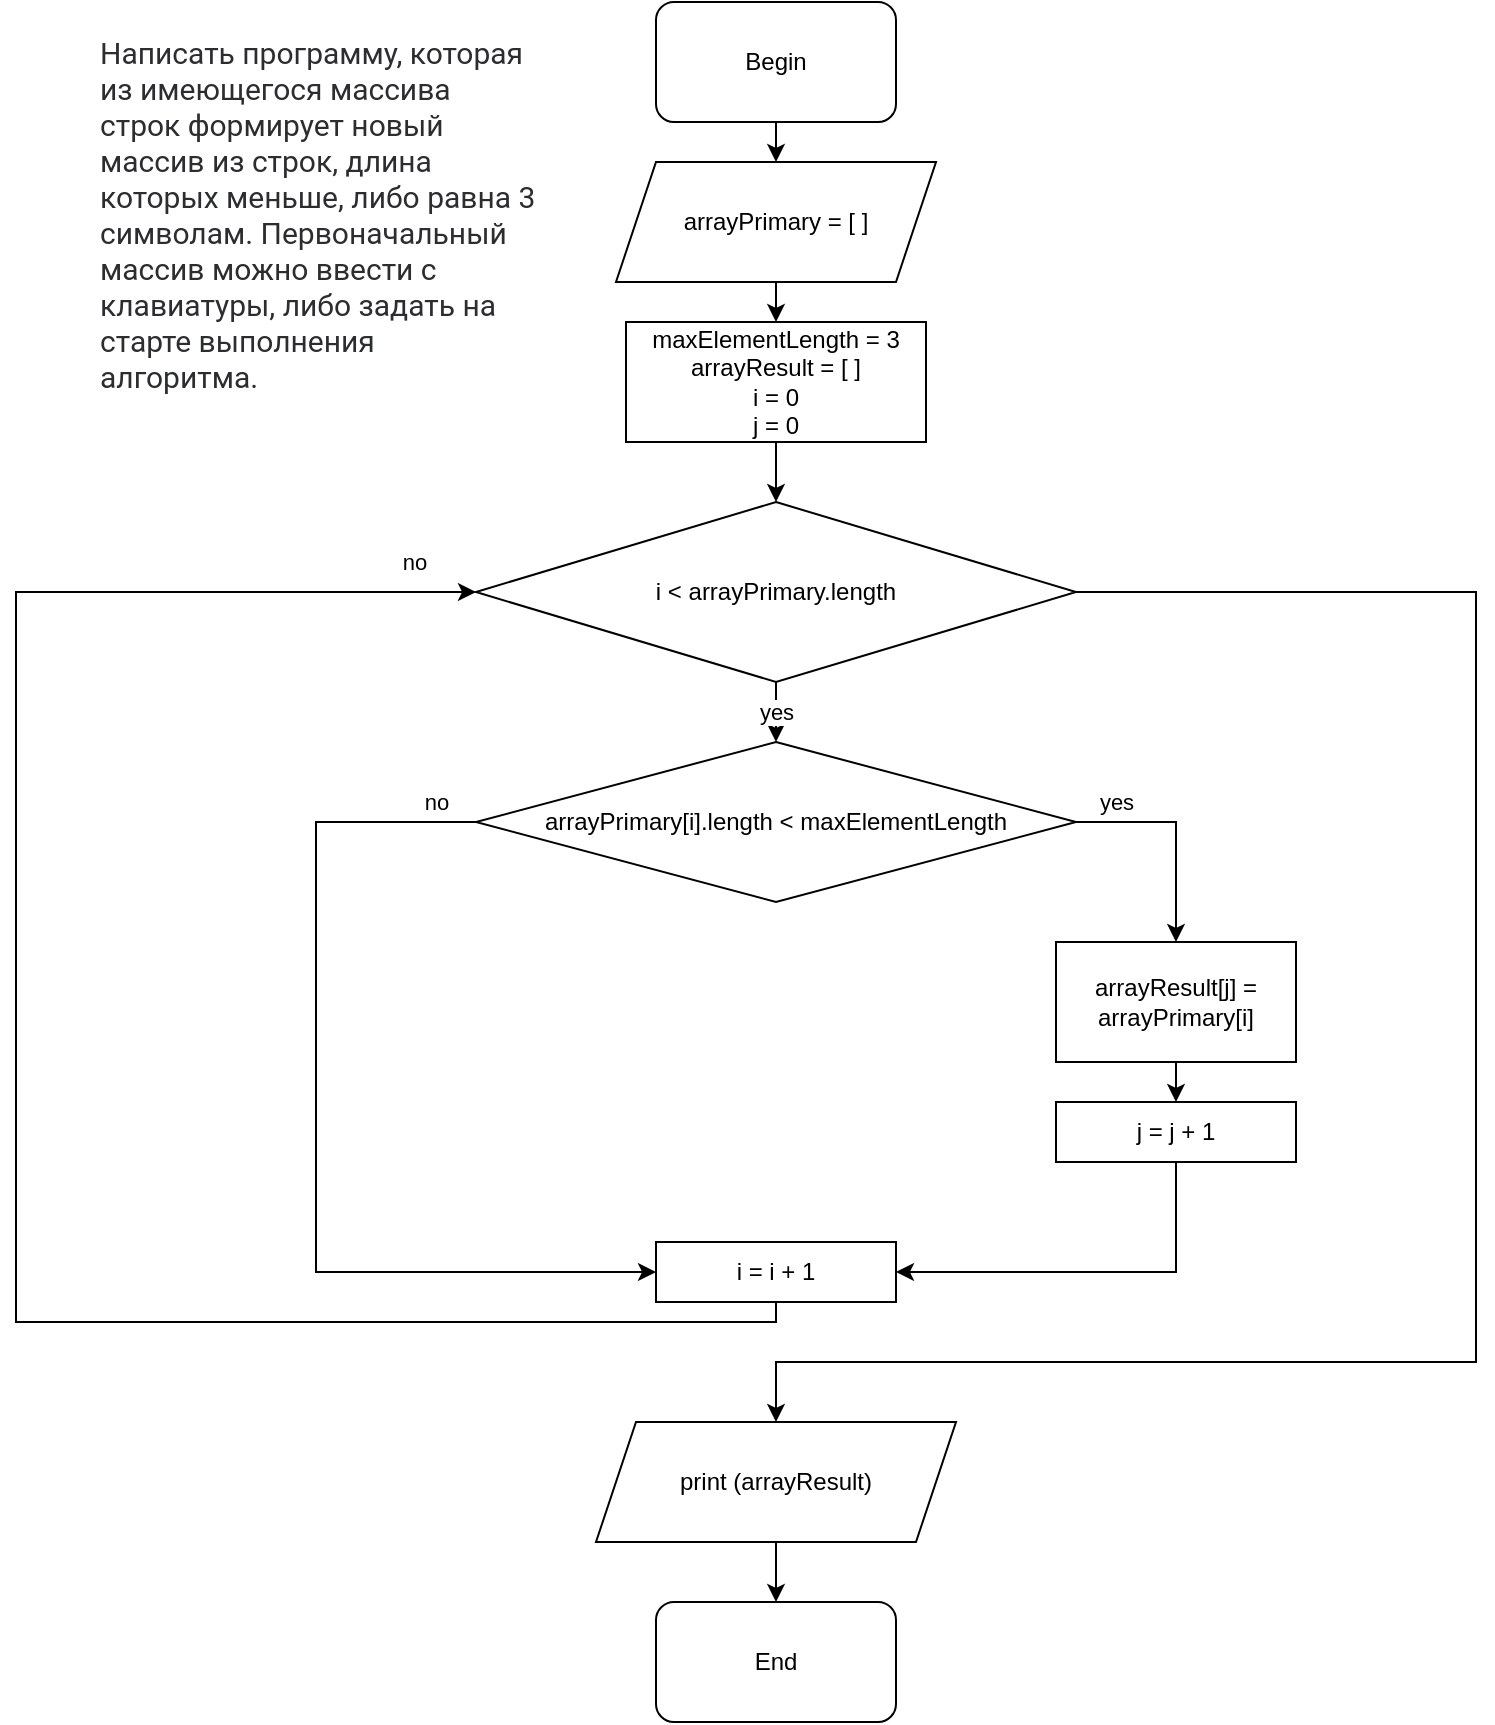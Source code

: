 <mxfile version="21.2.1" type="device">
  <diagram name="Страница 1" id="wksGUV0U9TxV-VZ260hb">
    <mxGraphModel dx="1036" dy="614" grid="1" gridSize="10" guides="1" tooltips="1" connect="1" arrows="1" fold="1" page="1" pageScale="1" pageWidth="827" pageHeight="1169" math="0" shadow="0">
      <root>
        <mxCell id="0" />
        <mxCell id="1" parent="0" />
        <mxCell id="A7gjERh3BDubyiVtvdxW-8" value="&lt;span style=&quot;color: rgb(44, 45, 48); font-family: Roboto, &amp;quot;San Francisco&amp;quot;, &amp;quot;Helvetica Neue&amp;quot;, Helvetica, Arial; font-size: 15px; font-style: normal; font-variant-ligatures: normal; font-variant-caps: normal; font-weight: 400; letter-spacing: normal; orphans: 2; text-align: start; text-indent: 0px; text-transform: none; widows: 2; word-spacing: 0px; -webkit-text-stroke-width: 0px; background-color: rgb(255, 255, 255); text-decoration-thickness: initial; text-decoration-style: initial; text-decoration-color: initial; float: none; display: inline !important;&quot;&gt;Написать программу, которая из имеющегося массива строк формирует новый массив из строк, длина которых меньше, либо равна 3 символам. Первоначальный массив можно ввести с клавиатуры, либо задать на старте выполнения алгоритма.&amp;nbsp;&lt;/span&gt;" style="text;whiteSpace=wrap;html=1;" vertex="1" parent="1">
          <mxGeometry x="60" y="50" width="220" height="180" as="geometry" />
        </mxCell>
        <mxCell id="A7gjERh3BDubyiVtvdxW-19" style="edgeStyle=orthogonalEdgeStyle;rounded=0;orthogonalLoop=1;jettySize=auto;html=1;exitX=0.5;exitY=1;exitDx=0;exitDy=0;entryX=0.5;entryY=0;entryDx=0;entryDy=0;" edge="1" parent="1" source="A7gjERh3BDubyiVtvdxW-20" target="A7gjERh3BDubyiVtvdxW-22">
          <mxGeometry relative="1" as="geometry" />
        </mxCell>
        <mxCell id="A7gjERh3BDubyiVtvdxW-20" value="Begin" style="rounded=1;whiteSpace=wrap;html=1;" vertex="1" parent="1">
          <mxGeometry x="340" y="40" width="120" height="60" as="geometry" />
        </mxCell>
        <mxCell id="A7gjERh3BDubyiVtvdxW-21" style="edgeStyle=orthogonalEdgeStyle;rounded=0;orthogonalLoop=1;jettySize=auto;html=1;exitX=0.5;exitY=1;exitDx=0;exitDy=0;entryX=0.5;entryY=0;entryDx=0;entryDy=0;" edge="1" parent="1" source="A7gjERh3BDubyiVtvdxW-22" target="A7gjERh3BDubyiVtvdxW-24">
          <mxGeometry relative="1" as="geometry" />
        </mxCell>
        <mxCell id="A7gjERh3BDubyiVtvdxW-22" value="arrayPrimary = [ ]" style="shape=parallelogram;perimeter=parallelogramPerimeter;whiteSpace=wrap;html=1;fixedSize=1;" vertex="1" parent="1">
          <mxGeometry x="320" y="120" width="160" height="60" as="geometry" />
        </mxCell>
        <mxCell id="A7gjERh3BDubyiVtvdxW-23" style="edgeStyle=orthogonalEdgeStyle;rounded=0;orthogonalLoop=1;jettySize=auto;html=1;exitX=0.5;exitY=1;exitDx=0;exitDy=0;entryX=0.5;entryY=0;entryDx=0;entryDy=0;" edge="1" parent="1" source="A7gjERh3BDubyiVtvdxW-24" target="A7gjERh3BDubyiVtvdxW-27">
          <mxGeometry relative="1" as="geometry" />
        </mxCell>
        <mxCell id="A7gjERh3BDubyiVtvdxW-24" value="maxElementLength = 3&lt;br&gt;arrayResult = [ ]&lt;br&gt;i = 0&lt;br&gt;j = 0" style="rounded=0;whiteSpace=wrap;html=1;" vertex="1" parent="1">
          <mxGeometry x="325" y="200" width="150" height="60" as="geometry" />
        </mxCell>
        <mxCell id="A7gjERh3BDubyiVtvdxW-25" value="yes" style="edgeStyle=orthogonalEdgeStyle;rounded=0;orthogonalLoop=1;jettySize=auto;html=1;exitX=0.5;exitY=1;exitDx=0;exitDy=0;entryX=0.5;entryY=0;entryDx=0;entryDy=0;" edge="1" parent="1" source="A7gjERh3BDubyiVtvdxW-27" target="A7gjERh3BDubyiVtvdxW-30">
          <mxGeometry relative="1" as="geometry" />
        </mxCell>
        <mxCell id="A7gjERh3BDubyiVtvdxW-26" style="edgeStyle=orthogonalEdgeStyle;rounded=0;orthogonalLoop=1;jettySize=auto;html=1;exitX=1;exitY=0.5;exitDx=0;exitDy=0;entryX=0.5;entryY=0;entryDx=0;entryDy=0;" edge="1" parent="1" source="A7gjERh3BDubyiVtvdxW-27" target="A7gjERh3BDubyiVtvdxW-35">
          <mxGeometry relative="1" as="geometry">
            <Array as="points">
              <mxPoint x="750" y="335" />
              <mxPoint x="750" y="720" />
              <mxPoint x="400" y="720" />
            </Array>
            <mxPoint x="400" y="670" as="targetPoint" />
          </mxGeometry>
        </mxCell>
        <mxCell id="A7gjERh3BDubyiVtvdxW-27" value="i &amp;lt; arrayPrimary.length" style="rhombus;whiteSpace=wrap;html=1;" vertex="1" parent="1">
          <mxGeometry x="250" y="290" width="300" height="90" as="geometry" />
        </mxCell>
        <mxCell id="A7gjERh3BDubyiVtvdxW-38" value="yes" style="edgeStyle=orthogonalEdgeStyle;rounded=0;orthogonalLoop=1;jettySize=auto;html=1;exitX=1;exitY=0.5;exitDx=0;exitDy=0;entryX=0.5;entryY=0;entryDx=0;entryDy=0;" edge="1" parent="1" source="A7gjERh3BDubyiVtvdxW-30" target="A7gjERh3BDubyiVtvdxW-36">
          <mxGeometry x="-0.636" y="10" relative="1" as="geometry">
            <mxPoint as="offset" />
          </mxGeometry>
        </mxCell>
        <mxCell id="A7gjERh3BDubyiVtvdxW-41" value="no" style="edgeStyle=orthogonalEdgeStyle;rounded=0;orthogonalLoop=1;jettySize=auto;html=1;exitX=0;exitY=0.5;exitDx=0;exitDy=0;entryX=0;entryY=0.5;entryDx=0;entryDy=0;" edge="1" parent="1" source="A7gjERh3BDubyiVtvdxW-30" target="A7gjERh3BDubyiVtvdxW-34">
          <mxGeometry x="-0.916" y="-10" relative="1" as="geometry">
            <Array as="points">
              <mxPoint x="170" y="450" />
              <mxPoint x="170" y="675" />
            </Array>
            <mxPoint as="offset" />
          </mxGeometry>
        </mxCell>
        <mxCell id="A7gjERh3BDubyiVtvdxW-30" value="arrayPrimary[i].length &amp;lt; maxElementLength" style="rhombus;whiteSpace=wrap;html=1;" vertex="1" parent="1">
          <mxGeometry x="250" y="410" width="300" height="80" as="geometry" />
        </mxCell>
        <mxCell id="A7gjERh3BDubyiVtvdxW-33" value="no" style="edgeStyle=orthogonalEdgeStyle;rounded=0;orthogonalLoop=1;jettySize=auto;html=1;exitX=0.5;exitY=1;exitDx=0;exitDy=0;entryX=0;entryY=0.5;entryDx=0;entryDy=0;" edge="1" parent="1" source="A7gjERh3BDubyiVtvdxW-34" target="A7gjERh3BDubyiVtvdxW-27">
          <mxGeometry x="0.936" y="15" relative="1" as="geometry">
            <Array as="points">
              <mxPoint x="400" y="700" />
              <mxPoint x="20" y="700" />
              <mxPoint x="20" y="335" />
            </Array>
            <mxPoint as="offset" />
          </mxGeometry>
        </mxCell>
        <mxCell id="A7gjERh3BDubyiVtvdxW-34" value="i = i + 1" style="rounded=0;whiteSpace=wrap;html=1;" vertex="1" parent="1">
          <mxGeometry x="340" y="660" width="120" height="30" as="geometry" />
        </mxCell>
        <mxCell id="A7gjERh3BDubyiVtvdxW-43" style="edgeStyle=orthogonalEdgeStyle;rounded=0;orthogonalLoop=1;jettySize=auto;html=1;exitX=0.5;exitY=1;exitDx=0;exitDy=0;entryX=0.5;entryY=0;entryDx=0;entryDy=0;" edge="1" parent="1" source="A7gjERh3BDubyiVtvdxW-35" target="A7gjERh3BDubyiVtvdxW-42">
          <mxGeometry relative="1" as="geometry" />
        </mxCell>
        <mxCell id="A7gjERh3BDubyiVtvdxW-35" value="print (arrayResult)" style="shape=parallelogram;perimeter=parallelogramPerimeter;whiteSpace=wrap;html=1;fixedSize=1;" vertex="1" parent="1">
          <mxGeometry x="310" y="750" width="180" height="60" as="geometry" />
        </mxCell>
        <mxCell id="A7gjERh3BDubyiVtvdxW-39" style="edgeStyle=orthogonalEdgeStyle;rounded=0;orthogonalLoop=1;jettySize=auto;html=1;exitX=0.5;exitY=1;exitDx=0;exitDy=0;entryX=0.5;entryY=0;entryDx=0;entryDy=0;" edge="1" parent="1" source="A7gjERh3BDubyiVtvdxW-36" target="A7gjERh3BDubyiVtvdxW-37">
          <mxGeometry relative="1" as="geometry" />
        </mxCell>
        <mxCell id="A7gjERh3BDubyiVtvdxW-36" value="arrayResult[j] = arrayPrimary[i]" style="rounded=0;whiteSpace=wrap;html=1;" vertex="1" parent="1">
          <mxGeometry x="540" y="510" width="120" height="60" as="geometry" />
        </mxCell>
        <mxCell id="A7gjERh3BDubyiVtvdxW-40" style="edgeStyle=orthogonalEdgeStyle;rounded=0;orthogonalLoop=1;jettySize=auto;html=1;exitX=0.5;exitY=1;exitDx=0;exitDy=0;entryX=1;entryY=0.5;entryDx=0;entryDy=0;" edge="1" parent="1" source="A7gjERh3BDubyiVtvdxW-37" target="A7gjERh3BDubyiVtvdxW-34">
          <mxGeometry relative="1" as="geometry" />
        </mxCell>
        <mxCell id="A7gjERh3BDubyiVtvdxW-37" value="j = j + 1" style="rounded=0;whiteSpace=wrap;html=1;" vertex="1" parent="1">
          <mxGeometry x="540" y="590" width="120" height="30" as="geometry" />
        </mxCell>
        <mxCell id="A7gjERh3BDubyiVtvdxW-42" value="End" style="rounded=1;whiteSpace=wrap;html=1;" vertex="1" parent="1">
          <mxGeometry x="340" y="840" width="120" height="60" as="geometry" />
        </mxCell>
      </root>
    </mxGraphModel>
  </diagram>
</mxfile>
